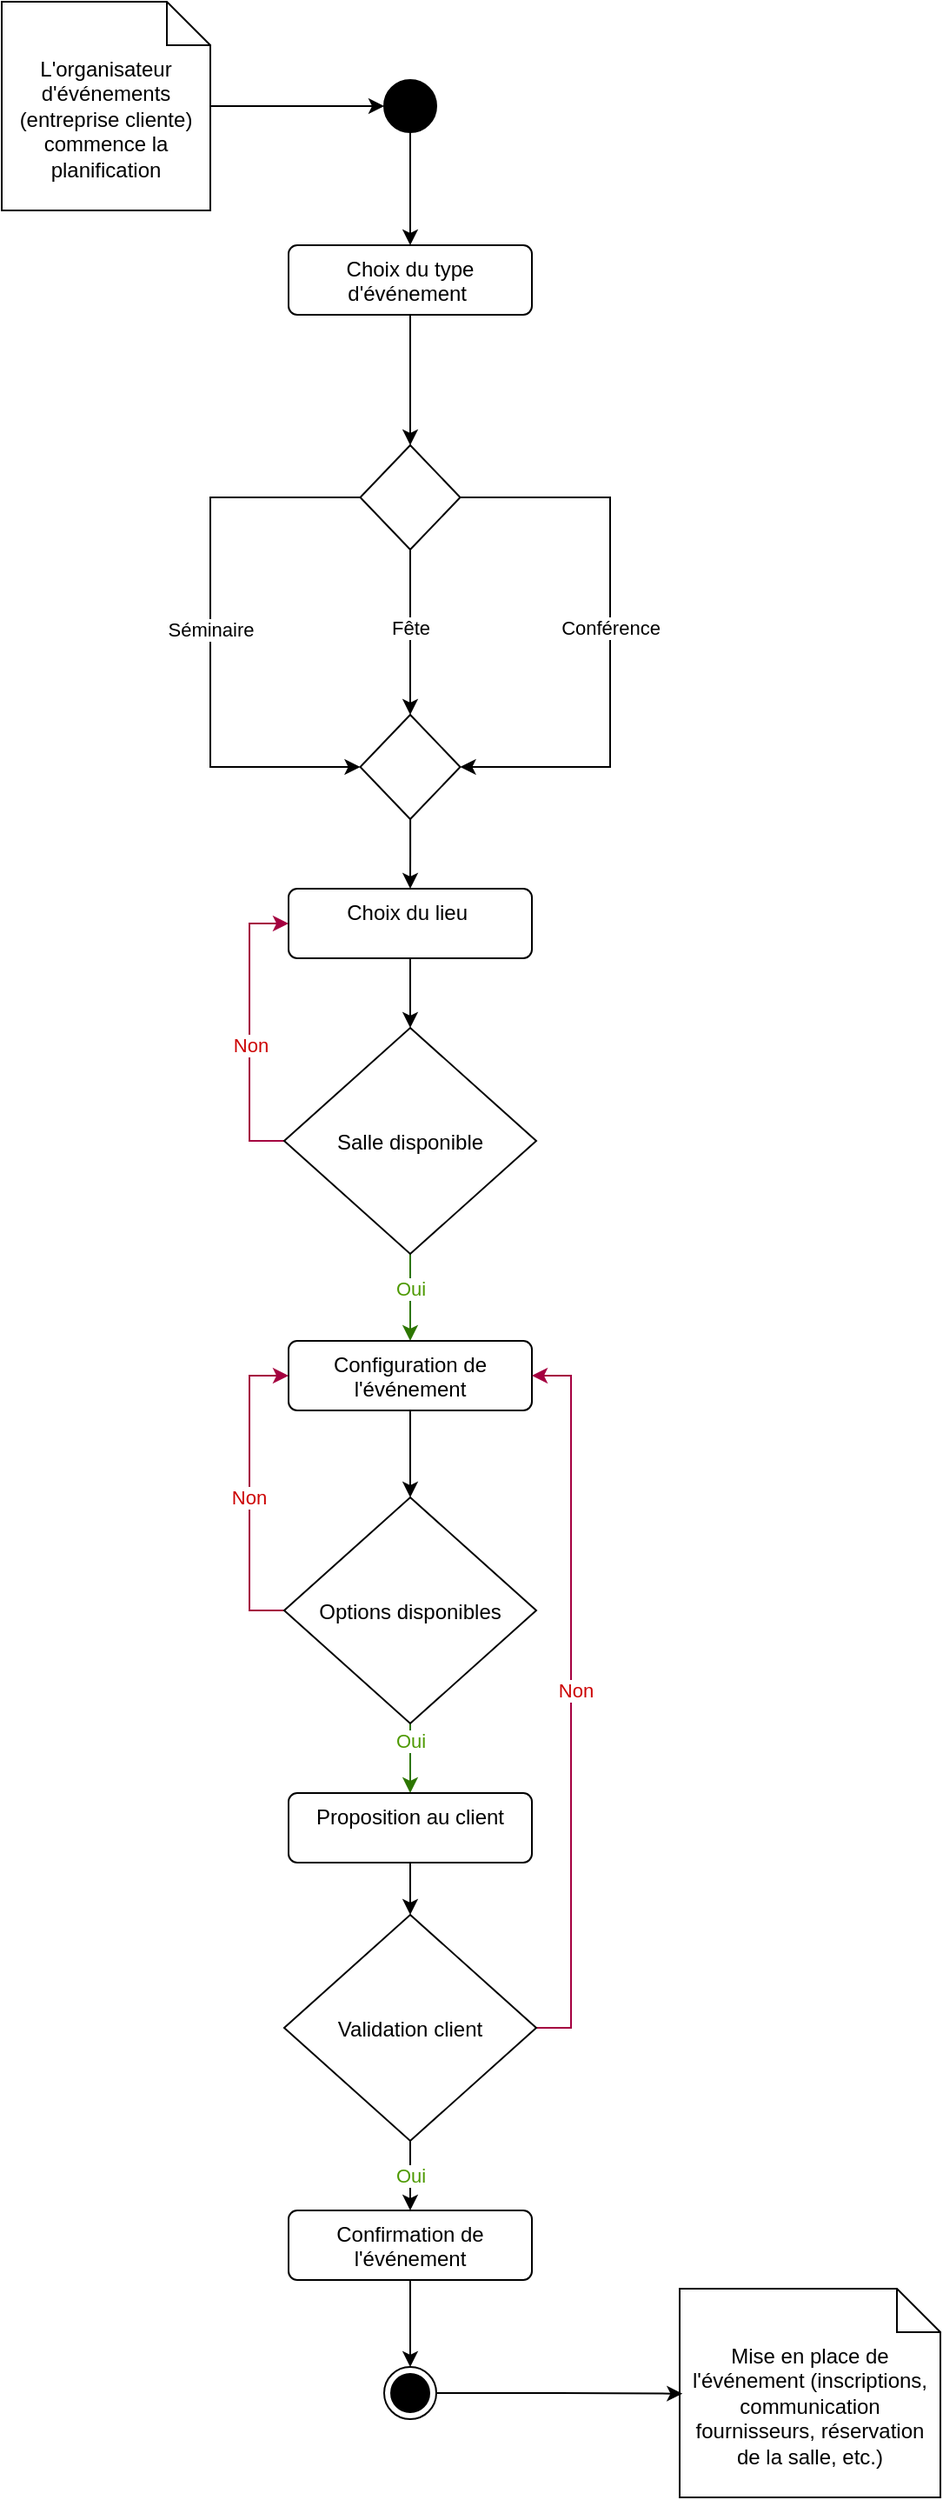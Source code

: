 <mxfile version="24.6.4" type="device">
  <diagram name="Page-1" id="5wp1fXAqHAATRWvAQKRi">
    <mxGraphModel dx="1434" dy="854" grid="1" gridSize="10" guides="1" tooltips="1" connect="1" arrows="1" fold="1" page="1" pageScale="1" pageWidth="827" pageHeight="1169" math="0" shadow="0">
      <root>
        <mxCell id="0" />
        <mxCell id="1" parent="0" />
        <mxCell id="Xsgh96qmhGuMHjadYTC_-3" style="edgeStyle=orthogonalEdgeStyle;rounded=0;orthogonalLoop=1;jettySize=auto;html=1;" parent="1" source="Xsgh96qmhGuMHjadYTC_-1" target="Xsgh96qmhGuMHjadYTC_-2" edge="1">
          <mxGeometry relative="1" as="geometry" />
        </mxCell>
        <mxCell id="Xsgh96qmhGuMHjadYTC_-1" value="L&#39;organisateur d&#39;événements (entreprise cliente) commence la planification" style="shape=note2;boundedLbl=1;whiteSpace=wrap;html=1;size=25;verticalAlign=top;align=center;" parent="1" vertex="1">
          <mxGeometry x="40" y="40" width="120" height="120" as="geometry" />
        </mxCell>
        <mxCell id="Xsgh96qmhGuMHjadYTC_-5" style="edgeStyle=orthogonalEdgeStyle;rounded=0;orthogonalLoop=1;jettySize=auto;html=1;" parent="1" source="Xsgh96qmhGuMHjadYTC_-2" target="Xsgh96qmhGuMHjadYTC_-4" edge="1">
          <mxGeometry relative="1" as="geometry" />
        </mxCell>
        <mxCell id="Xsgh96qmhGuMHjadYTC_-2" value="" style="ellipse;fillColor=strokeColor;html=1;" parent="1" vertex="1">
          <mxGeometry x="260" y="85" width="30" height="30" as="geometry" />
        </mxCell>
        <mxCell id="Xsgh96qmhGuMHjadYTC_-7" style="edgeStyle=orthogonalEdgeStyle;rounded=0;orthogonalLoop=1;jettySize=auto;html=1;entryX=0.5;entryY=0;entryDx=0;entryDy=0;" parent="1" source="Xsgh96qmhGuMHjadYTC_-4" target="rvACAd1WGq1HTorJ1tDj-9" edge="1">
          <mxGeometry relative="1" as="geometry">
            <mxPoint x="275" y="260" as="targetPoint" />
          </mxGeometry>
        </mxCell>
        <mxCell id="Xsgh96qmhGuMHjadYTC_-4" value="Choix du type d&#39;événement&amp;nbsp;" style="html=1;align=center;verticalAlign=top;rounded=1;absoluteArcSize=1;arcSize=10;dashed=0;whiteSpace=wrap;" parent="1" vertex="1">
          <mxGeometry x="205" y="180" width="140" height="40" as="geometry" />
        </mxCell>
        <mxCell id="Xsgh96qmhGuMHjadYTC_-11" style="edgeStyle=orthogonalEdgeStyle;rounded=0;orthogonalLoop=1;jettySize=auto;html=1;exitX=1;exitY=0.5;exitDx=0;exitDy=0;entryX=1;entryY=0.5;entryDx=0;entryDy=0;" parent="1" source="rvACAd1WGq1HTorJ1tDj-9" target="rvACAd1WGq1HTorJ1tDj-7" edge="1">
          <mxGeometry relative="1" as="geometry">
            <mxPoint x="390.75" y="443.71" as="targetPoint" />
            <Array as="points">
              <mxPoint x="390" y="325" />
              <mxPoint x="390" y="480" />
            </Array>
          </mxGeometry>
        </mxCell>
        <mxCell id="Xsgh96qmhGuMHjadYTC_-12" value="Conférence" style="edgeLabel;html=1;align=center;verticalAlign=middle;resizable=0;points=[];" parent="Xsgh96qmhGuMHjadYTC_-11" vertex="1" connectable="0">
          <mxGeometry x="-0.279" relative="1" as="geometry">
            <mxPoint y="43" as="offset" />
          </mxGeometry>
        </mxCell>
        <mxCell id="Xsgh96qmhGuMHjadYTC_-13" style="edgeStyle=orthogonalEdgeStyle;rounded=0;orthogonalLoop=1;jettySize=auto;html=1;entryX=0.5;entryY=0;entryDx=0;entryDy=0;exitX=0.5;exitY=1;exitDx=0;exitDy=0;" parent="1" source="rvACAd1WGq1HTorJ1tDj-9" target="rvACAd1WGq1HTorJ1tDj-7" edge="1">
          <mxGeometry relative="1" as="geometry">
            <mxPoint x="275" y="443" as="targetPoint" />
          </mxGeometry>
        </mxCell>
        <mxCell id="Xsgh96qmhGuMHjadYTC_-14" value="Fête" style="edgeLabel;html=1;align=center;verticalAlign=middle;resizable=0;points=[];" parent="Xsgh96qmhGuMHjadYTC_-13" vertex="1" connectable="0">
          <mxGeometry x="0.28" relative="1" as="geometry">
            <mxPoint y="-16" as="offset" />
          </mxGeometry>
        </mxCell>
        <mxCell id="kJb6u-3mAhINlPtv4RKA-1" style="edgeStyle=orthogonalEdgeStyle;rounded=0;orthogonalLoop=1;jettySize=auto;html=1;entryX=0.5;entryY=0;entryDx=0;entryDy=0;" parent="1" source="Xsgh96qmhGuMHjadYTC_-8" target="Xsgh96qmhGuMHjadYTC_-15" edge="1">
          <mxGeometry relative="1" as="geometry" />
        </mxCell>
        <mxCell id="Xsgh96qmhGuMHjadYTC_-8" value="Choix du lieu&amp;nbsp;" style="html=1;align=center;verticalAlign=top;rounded=1;absoluteArcSize=1;arcSize=10;dashed=0;whiteSpace=wrap;" parent="1" vertex="1">
          <mxGeometry x="205" y="550" width="140" height="40" as="geometry" />
        </mxCell>
        <mxCell id="Xsgh96qmhGuMHjadYTC_-16" style="edgeStyle=orthogonalEdgeStyle;rounded=0;orthogonalLoop=1;jettySize=auto;html=1;entryX=0;entryY=0.5;entryDx=0;entryDy=0;exitX=0;exitY=0.5;exitDx=0;exitDy=0;fillColor=#d80073;strokeColor=#A50040;" parent="1" source="Xsgh96qmhGuMHjadYTC_-15" target="Xsgh96qmhGuMHjadYTC_-8" edge="1">
          <mxGeometry relative="1" as="geometry" />
        </mxCell>
        <mxCell id="Xsgh96qmhGuMHjadYTC_-17" value="&lt;font color=&quot;#cc0000&quot;&gt;Non&lt;/font&gt;" style="edgeLabel;html=1;align=center;verticalAlign=middle;resizable=0;points=[];" parent="Xsgh96qmhGuMHjadYTC_-16" vertex="1" connectable="0">
          <mxGeometry x="-0.319" y="1" relative="1" as="geometry">
            <mxPoint x="1" y="-18" as="offset" />
          </mxGeometry>
        </mxCell>
        <mxCell id="Xsgh96qmhGuMHjadYTC_-19" style="edgeStyle=orthogonalEdgeStyle;rounded=0;orthogonalLoop=1;jettySize=auto;html=1;entryX=0.5;entryY=0;entryDx=0;entryDy=0;fillColor=#60a917;strokeColor=#2D7600;" parent="1" source="Xsgh96qmhGuMHjadYTC_-15" target="Xsgh96qmhGuMHjadYTC_-18" edge="1">
          <mxGeometry relative="1" as="geometry" />
        </mxCell>
        <mxCell id="Xsgh96qmhGuMHjadYTC_-20" value="&lt;font color=&quot;#4d9900&quot;&gt;Oui&lt;/font&gt;" style="edgeLabel;html=1;align=center;verticalAlign=middle;resizable=0;points=[];" parent="Xsgh96qmhGuMHjadYTC_-19" vertex="1" connectable="0">
          <mxGeometry x="0.32" y="-2" relative="1" as="geometry">
            <mxPoint x="2" y="-13" as="offset" />
          </mxGeometry>
        </mxCell>
        <mxCell id="Xsgh96qmhGuMHjadYTC_-15" value="Salle disponible" style="rhombus;" parent="1" vertex="1">
          <mxGeometry x="202.5" y="630" width="145" height="130" as="geometry" />
        </mxCell>
        <mxCell id="Xsgh96qmhGuMHjadYTC_-22" style="edgeStyle=orthogonalEdgeStyle;rounded=0;orthogonalLoop=1;jettySize=auto;html=1;entryX=0.5;entryY=0;entryDx=0;entryDy=0;" parent="1" source="Xsgh96qmhGuMHjadYTC_-18" target="Xsgh96qmhGuMHjadYTC_-21" edge="1">
          <mxGeometry relative="1" as="geometry" />
        </mxCell>
        <mxCell id="Xsgh96qmhGuMHjadYTC_-18" value="Configuration de l&#39;événement" style="html=1;align=center;verticalAlign=top;rounded=1;absoluteArcSize=1;arcSize=10;dashed=0;whiteSpace=wrap;" parent="1" vertex="1">
          <mxGeometry x="205" y="810" width="140" height="40" as="geometry" />
        </mxCell>
        <mxCell id="Xsgh96qmhGuMHjadYTC_-23" style="edgeStyle=orthogonalEdgeStyle;rounded=0;orthogonalLoop=1;jettySize=auto;html=1;entryX=0;entryY=0.5;entryDx=0;entryDy=0;exitX=0;exitY=0.5;exitDx=0;exitDy=0;fillColor=#d80073;strokeColor=#A50040;" parent="1" source="Xsgh96qmhGuMHjadYTC_-21" target="Xsgh96qmhGuMHjadYTC_-18" edge="1">
          <mxGeometry relative="1" as="geometry" />
        </mxCell>
        <mxCell id="Xsgh96qmhGuMHjadYTC_-24" value="&lt;font color=&quot;#cc0000&quot;&gt;Non&lt;/font&gt;" style="edgeLabel;html=1;align=center;verticalAlign=middle;resizable=0;points=[];" parent="Xsgh96qmhGuMHjadYTC_-23" vertex="1" connectable="0">
          <mxGeometry x="-0.245" y="2" relative="1" as="geometry">
            <mxPoint x="1" y="-18" as="offset" />
          </mxGeometry>
        </mxCell>
        <mxCell id="Xsgh96qmhGuMHjadYTC_-26" style="edgeStyle=orthogonalEdgeStyle;rounded=0;orthogonalLoop=1;jettySize=auto;html=1;entryX=0.5;entryY=0;entryDx=0;entryDy=0;fillColor=#60a917;strokeColor=#2D7600;" parent="1" source="Xsgh96qmhGuMHjadYTC_-21" target="Xsgh96qmhGuMHjadYTC_-25" edge="1">
          <mxGeometry relative="1" as="geometry" />
        </mxCell>
        <mxCell id="Xsgh96qmhGuMHjadYTC_-27" value="&lt;font color=&quot;#4d9900&quot;&gt;Oui&lt;/font&gt;" style="edgeLabel;html=1;align=center;verticalAlign=middle;resizable=0;points=[];" parent="Xsgh96qmhGuMHjadYTC_-26" vertex="1" connectable="0">
          <mxGeometry x="0.15" y="1" relative="1" as="geometry">
            <mxPoint x="-1" y="-13" as="offset" />
          </mxGeometry>
        </mxCell>
        <mxCell id="Xsgh96qmhGuMHjadYTC_-21" value="Options disponibles" style="rhombus;" parent="1" vertex="1">
          <mxGeometry x="202.5" y="900" width="145" height="130" as="geometry" />
        </mxCell>
        <mxCell id="kJb6u-3mAhINlPtv4RKA-2" style="edgeStyle=orthogonalEdgeStyle;rounded=0;orthogonalLoop=1;jettySize=auto;html=1;entryX=0.5;entryY=0;entryDx=0;entryDy=0;" parent="1" source="Xsgh96qmhGuMHjadYTC_-25" target="Xsgh96qmhGuMHjadYTC_-28" edge="1">
          <mxGeometry relative="1" as="geometry" />
        </mxCell>
        <mxCell id="Xsgh96qmhGuMHjadYTC_-25" value="Proposition au client" style="html=1;align=center;verticalAlign=top;rounded=1;absoluteArcSize=1;arcSize=10;dashed=0;whiteSpace=wrap;" parent="1" vertex="1">
          <mxGeometry x="205" y="1070" width="140" height="40" as="geometry" />
        </mxCell>
        <mxCell id="Xsgh96qmhGuMHjadYTC_-29" style="edgeStyle=orthogonalEdgeStyle;rounded=0;orthogonalLoop=1;jettySize=auto;html=1;entryX=1;entryY=0.5;entryDx=0;entryDy=0;exitX=1;exitY=0.5;exitDx=0;exitDy=0;fillColor=#d80073;strokeColor=#A50040;" parent="1" source="Xsgh96qmhGuMHjadYTC_-28" target="Xsgh96qmhGuMHjadYTC_-18" edge="1">
          <mxGeometry relative="1" as="geometry" />
        </mxCell>
        <mxCell id="QemnER51k_oVD3o0MXmn-1" value="&lt;font color=&quot;#cc0000&quot;&gt;Non&lt;/font&gt;" style="edgeLabel;html=1;align=center;verticalAlign=middle;resizable=0;points=[];" vertex="1" connectable="0" parent="Xsgh96qmhGuMHjadYTC_-29">
          <mxGeometry x="0.025" y="-1" relative="1" as="geometry">
            <mxPoint x="1" as="offset" />
          </mxGeometry>
        </mxCell>
        <mxCell id="Xsgh96qmhGuMHjadYTC_-31" style="edgeStyle=orthogonalEdgeStyle;rounded=0;orthogonalLoop=1;jettySize=auto;html=1;entryX=0.5;entryY=0;entryDx=0;entryDy=0;" parent="1" source="Xsgh96qmhGuMHjadYTC_-28" target="Xsgh96qmhGuMHjadYTC_-30" edge="1">
          <mxGeometry relative="1" as="geometry" />
        </mxCell>
        <mxCell id="Xsgh96qmhGuMHjadYTC_-32" value="&lt;font color=&quot;#4d9900&quot;&gt;Oui&lt;/font&gt;" style="edgeLabel;html=1;align=center;verticalAlign=middle;resizable=0;points=[];" parent="Xsgh96qmhGuMHjadYTC_-31" vertex="1" connectable="0">
          <mxGeometry x="0.25" y="-2" relative="1" as="geometry">
            <mxPoint x="2" y="-5" as="offset" />
          </mxGeometry>
        </mxCell>
        <mxCell id="Xsgh96qmhGuMHjadYTC_-28" value="Validation client" style="rhombus;" parent="1" vertex="1">
          <mxGeometry x="202.5" y="1140" width="145" height="130" as="geometry" />
        </mxCell>
        <mxCell id="Xsgh96qmhGuMHjadYTC_-34" style="edgeStyle=orthogonalEdgeStyle;rounded=0;orthogonalLoop=1;jettySize=auto;html=1;" parent="1" source="Xsgh96qmhGuMHjadYTC_-30" target="Xsgh96qmhGuMHjadYTC_-33" edge="1">
          <mxGeometry relative="1" as="geometry" />
        </mxCell>
        <mxCell id="Xsgh96qmhGuMHjadYTC_-30" value="Confirmation de l&#39;événement" style="html=1;align=center;verticalAlign=top;rounded=1;absoluteArcSize=1;arcSize=10;dashed=0;whiteSpace=wrap;" parent="1" vertex="1">
          <mxGeometry x="205" y="1310" width="140" height="40" as="geometry" />
        </mxCell>
        <mxCell id="Xsgh96qmhGuMHjadYTC_-33" value="" style="ellipse;html=1;shape=endState;fillColor=strokeColor;" parent="1" vertex="1">
          <mxGeometry x="260" y="1400" width="30" height="30" as="geometry" />
        </mxCell>
        <mxCell id="Xsgh96qmhGuMHjadYTC_-35" value="Mise en place de l&#39;événement (inscriptions, communication fournisseurs, réservation de la salle, etc.)" style="shape=note2;boundedLbl=1;whiteSpace=wrap;html=1;size=25;verticalAlign=top;align=center;" parent="1" vertex="1">
          <mxGeometry x="430" y="1355" width="150" height="120" as="geometry" />
        </mxCell>
        <mxCell id="Xsgh96qmhGuMHjadYTC_-36" style="edgeStyle=orthogonalEdgeStyle;rounded=0;orthogonalLoop=1;jettySize=auto;html=1;entryX=0.011;entryY=0.503;entryDx=0;entryDy=0;entryPerimeter=0;" parent="1" source="Xsgh96qmhGuMHjadYTC_-33" target="Xsgh96qmhGuMHjadYTC_-35" edge="1">
          <mxGeometry relative="1" as="geometry" />
        </mxCell>
        <mxCell id="rvACAd1WGq1HTorJ1tDj-3" value="" style="edgeStyle=orthogonalEdgeStyle;rounded=0;orthogonalLoop=1;jettySize=auto;html=1;exitX=0;exitY=0.5;exitDx=0;exitDy=0;entryX=0;entryY=0.5;entryDx=0;entryDy=0;" parent="1" source="rvACAd1WGq1HTorJ1tDj-9" target="rvACAd1WGq1HTorJ1tDj-7" edge="1">
          <mxGeometry relative="1" as="geometry">
            <mxPoint x="203" y="325" as="sourcePoint" />
            <mxPoint x="159.5" y="443.46" as="targetPoint" />
            <Array as="points">
              <mxPoint x="160" y="325" />
              <mxPoint x="160" y="480" />
            </Array>
          </mxGeometry>
        </mxCell>
        <mxCell id="rvACAd1WGq1HTorJ1tDj-4" value="Séminaire" style="edgeLabel;html=1;align=center;verticalAlign=middle;resizable=0;points=[];" parent="rvACAd1WGq1HTorJ1tDj-3" vertex="1" connectable="0">
          <mxGeometry x="-0.29" y="-1" relative="1" as="geometry">
            <mxPoint x="1" y="45" as="offset" />
          </mxGeometry>
        </mxCell>
        <mxCell id="rvACAd1WGq1HTorJ1tDj-8" style="edgeStyle=orthogonalEdgeStyle;rounded=0;orthogonalLoop=1;jettySize=auto;html=1;entryX=0.5;entryY=0;entryDx=0;entryDy=0;" parent="1" source="rvACAd1WGq1HTorJ1tDj-7" target="Xsgh96qmhGuMHjadYTC_-8" edge="1">
          <mxGeometry relative="1" as="geometry" />
        </mxCell>
        <mxCell id="rvACAd1WGq1HTorJ1tDj-7" value="" style="rhombus;" parent="1" vertex="1">
          <mxGeometry x="246.25" y="450" width="57.5" height="60" as="geometry" />
        </mxCell>
        <mxCell id="rvACAd1WGq1HTorJ1tDj-9" value="" style="rhombus;" parent="1" vertex="1">
          <mxGeometry x="246.25" y="295" width="57.5" height="60" as="geometry" />
        </mxCell>
      </root>
    </mxGraphModel>
  </diagram>
</mxfile>
